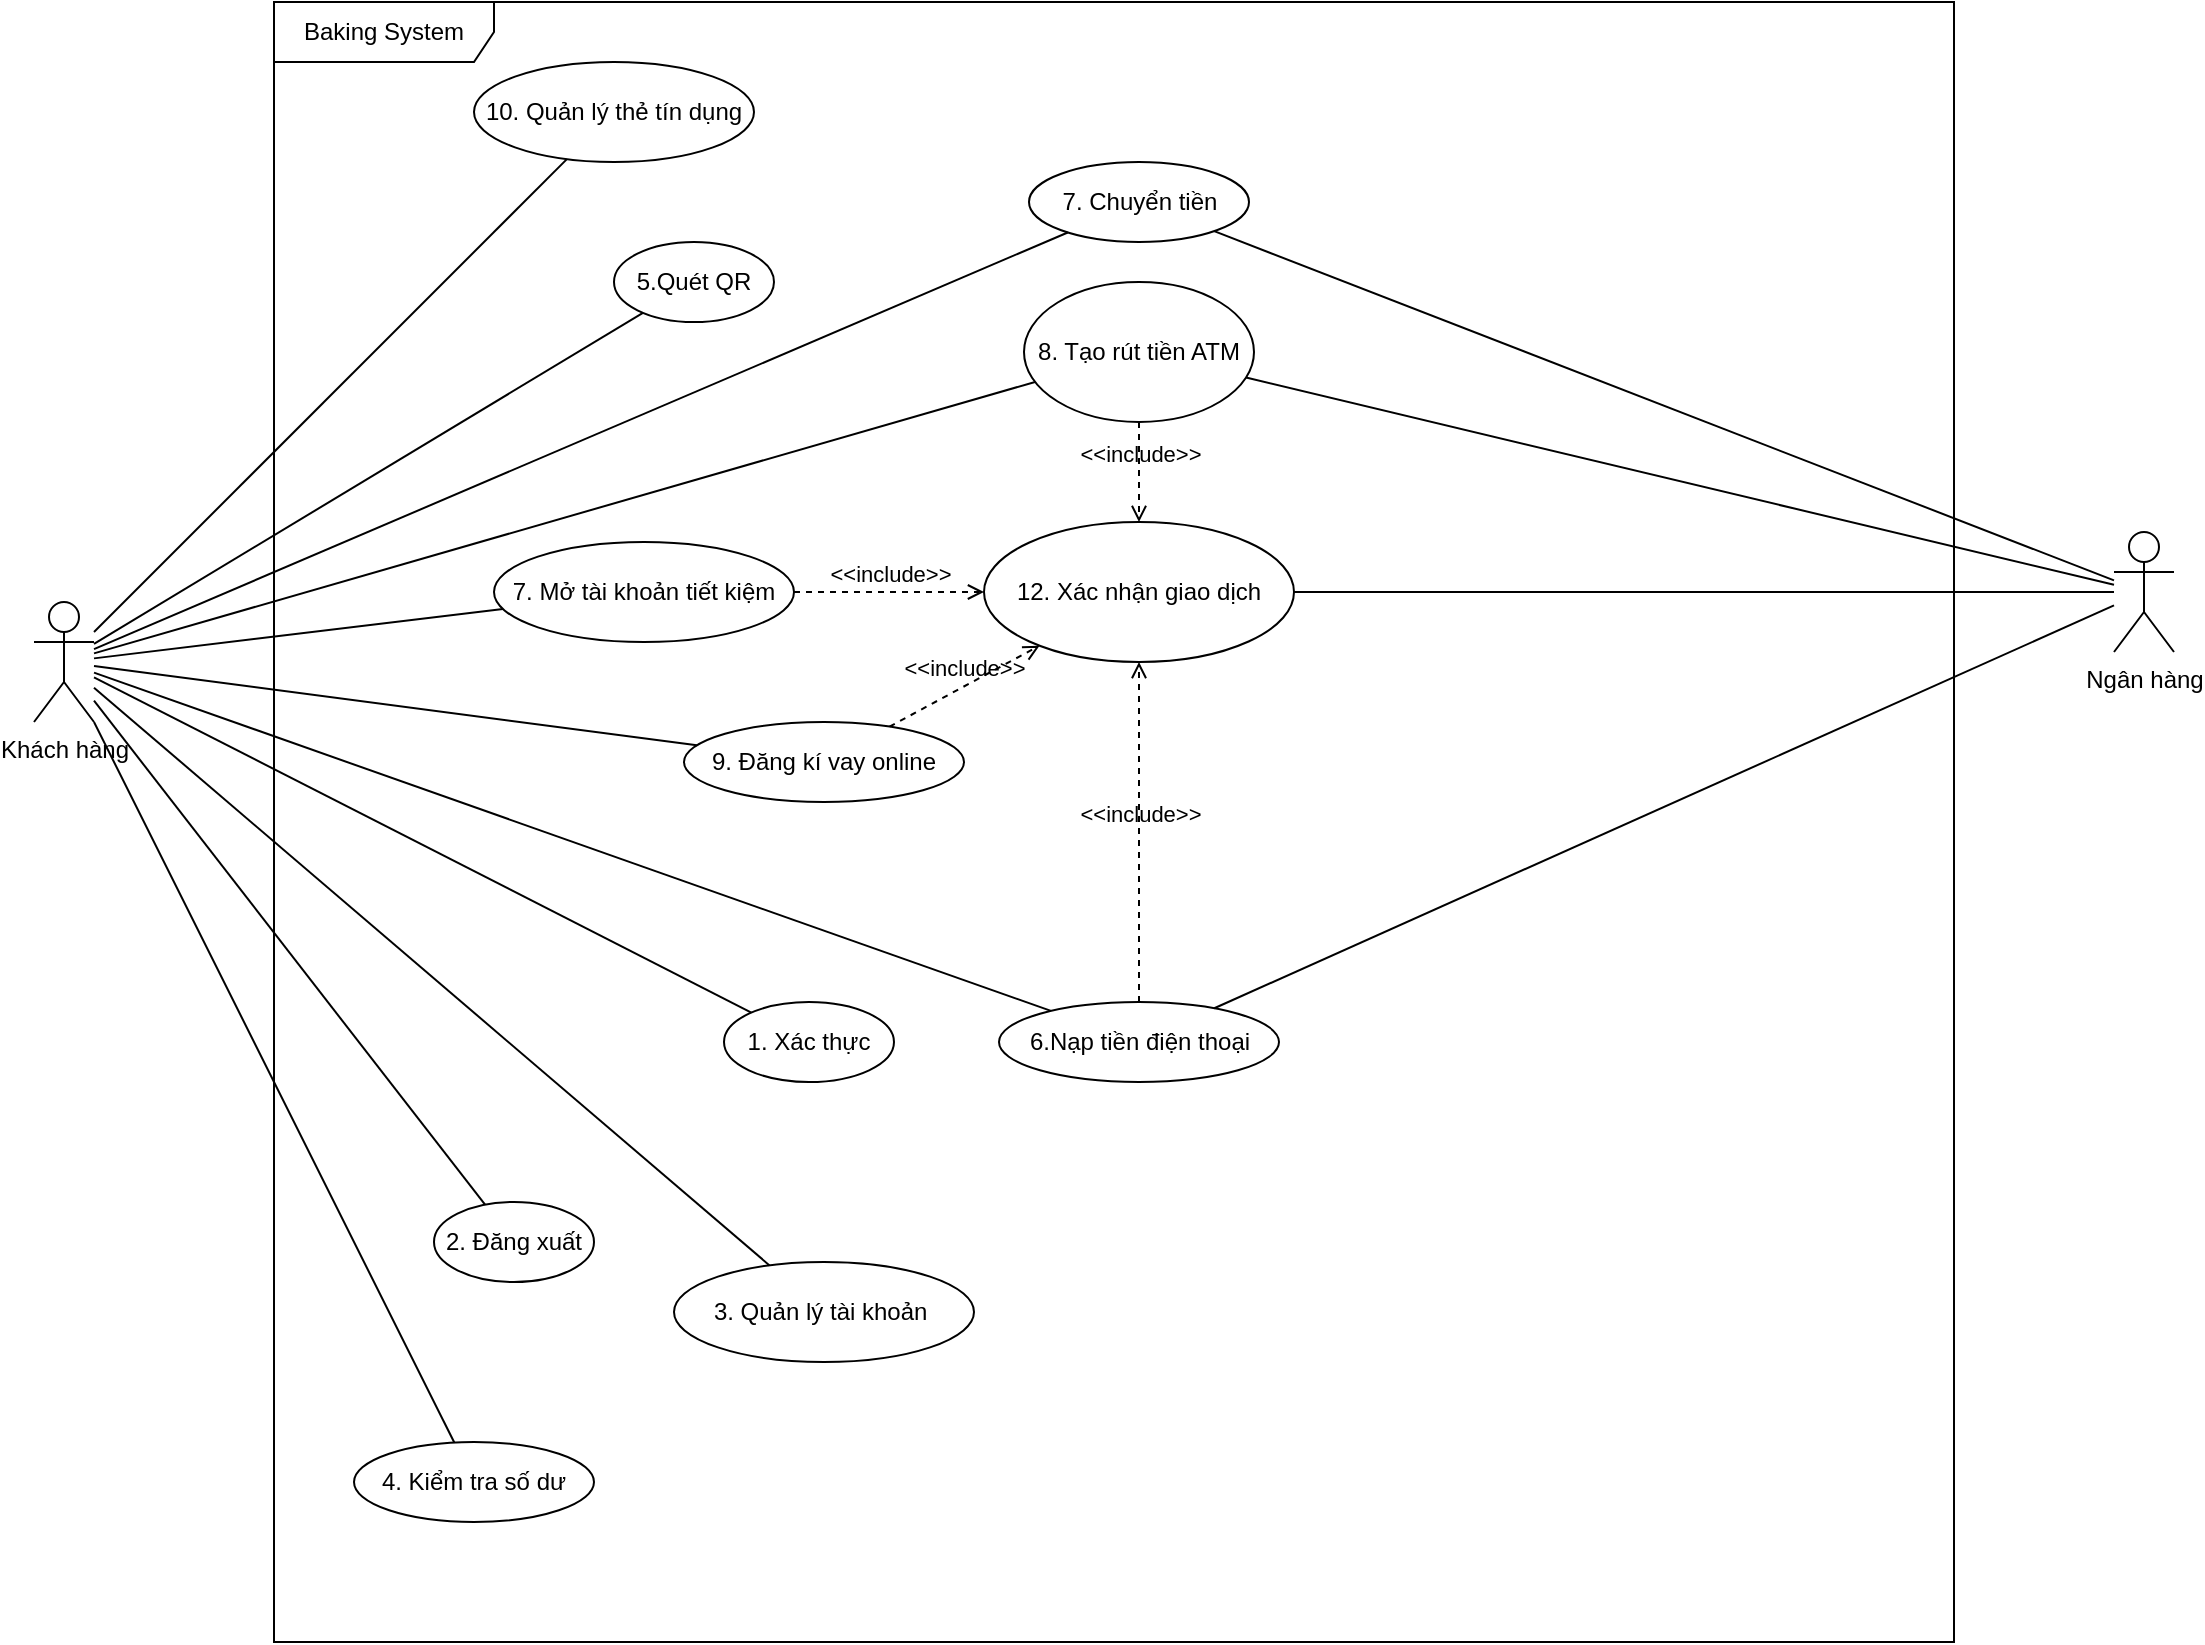 <mxfile version="26.0.16">
  <diagram name="Page-1" id="_poZbObsLEnLOh7pFezw">
    <mxGraphModel dx="1312" dy="2057" grid="1" gridSize="10" guides="1" tooltips="1" connect="1" arrows="1" fold="1" page="1" pageScale="1" pageWidth="850" pageHeight="1100" math="0" shadow="0">
      <root>
        <mxCell id="0" />
        <mxCell id="1" parent="0" />
        <mxCell id="_Nw6DjDftG40vSoAcGvt-46" style="rounded=0;orthogonalLoop=1;jettySize=auto;html=1;endArrow=none;endFill=0;" parent="1" source="_Nw6DjDftG40vSoAcGvt-1" target="_Nw6DjDftG40vSoAcGvt-6" edge="1">
          <mxGeometry relative="1" as="geometry" />
        </mxCell>
        <mxCell id="_Nw6DjDftG40vSoAcGvt-1" value="Khách hàng" style="shape=umlActor;verticalLabelPosition=bottom;verticalAlign=top;html=1;" parent="1" vertex="1">
          <mxGeometry x="520" y="-180" width="30" height="60" as="geometry" />
        </mxCell>
        <mxCell id="_Nw6DjDftG40vSoAcGvt-3" value="Ngân hàng&lt;div&gt;&lt;br&gt;&lt;/div&gt;" style="shape=umlActor;verticalLabelPosition=bottom;verticalAlign=top;html=1;" parent="1" vertex="1">
          <mxGeometry x="1560" y="-215" width="30" height="60" as="geometry" />
        </mxCell>
        <mxCell id="_Nw6DjDftG40vSoAcGvt-6" value="1. Xác thực" style="ellipse;whiteSpace=wrap;html=1;" parent="1" vertex="1">
          <mxGeometry x="865" y="20" width="85" height="40" as="geometry" />
        </mxCell>
        <mxCell id="_Nw6DjDftG40vSoAcGvt-7" value="2. Đăng xuất" style="ellipse;whiteSpace=wrap;html=1;" parent="1" vertex="1">
          <mxGeometry x="720" y="120" width="80" height="40" as="geometry" />
        </mxCell>
        <mxCell id="_Nw6DjDftG40vSoAcGvt-12" value="4. Kiểm tra số dư" style="ellipse;whiteSpace=wrap;html=1;" parent="1" vertex="1">
          <mxGeometry x="680" y="240" width="120" height="40" as="geometry" />
        </mxCell>
        <mxCell id="_Nw6DjDftG40vSoAcGvt-13" value="5.Quét QR" style="ellipse;whiteSpace=wrap;html=1;" parent="1" vertex="1">
          <mxGeometry x="810" y="-360" width="80" height="40" as="geometry" />
        </mxCell>
        <mxCell id="_Nw6DjDftG40vSoAcGvt-14" value="6.Nạp tiền điện thoại" style="ellipse;whiteSpace=wrap;html=1;" parent="1" vertex="1">
          <mxGeometry x="1002.5" y="20" width="140" height="40" as="geometry" />
        </mxCell>
        <mxCell id="_Nw6DjDftG40vSoAcGvt-15" value="7. Mở tài khoản tiết kiệm" style="ellipse;whiteSpace=wrap;html=1;" parent="1" vertex="1">
          <mxGeometry x="750" y="-210" width="150" height="50" as="geometry" />
        </mxCell>
        <mxCell id="_Nw6DjDftG40vSoAcGvt-16" value="8. Tạo rút tiền ATM" style="ellipse;whiteSpace=wrap;html=1;" parent="1" vertex="1">
          <mxGeometry x="1015" y="-340" width="115" height="70" as="geometry" />
        </mxCell>
        <mxCell id="_Nw6DjDftG40vSoAcGvt-19" value="9. Đăng kí vay online" style="ellipse;whiteSpace=wrap;html=1;" parent="1" vertex="1">
          <mxGeometry x="845" y="-120" width="140" height="40" as="geometry" />
        </mxCell>
        <mxCell id="_Nw6DjDftG40vSoAcGvt-20" value="10. Quản lý thẻ tín dụng" style="ellipse;whiteSpace=wrap;html=1;" parent="1" vertex="1">
          <mxGeometry x="740" y="-450" width="140" height="50" as="geometry" />
        </mxCell>
        <mxCell id="_Nw6DjDftG40vSoAcGvt-28" value="3. Quản lý tài khoản&amp;nbsp;" style="ellipse;whiteSpace=wrap;html=1;" parent="1" vertex="1">
          <mxGeometry x="840" y="150" width="150" height="50" as="geometry" />
        </mxCell>
        <mxCell id="_Nw6DjDftG40vSoAcGvt-31" value="Baking System" style="shape=umlFrame;whiteSpace=wrap;html=1;pointerEvents=0;width=110;height=30;" parent="1" vertex="1">
          <mxGeometry x="640" y="-480" width="840" height="820" as="geometry" />
        </mxCell>
        <mxCell id="_Nw6DjDftG40vSoAcGvt-48" style="rounded=0;orthogonalLoop=1;jettySize=auto;html=1;endArrow=none;endFill=0;" parent="1" source="_Nw6DjDftG40vSoAcGvt-1" target="_Nw6DjDftG40vSoAcGvt-13" edge="1">
          <mxGeometry relative="1" as="geometry">
            <mxPoint x="560" y="-245" as="sourcePoint" />
            <mxPoint x="684" y="-289" as="targetPoint" />
          </mxGeometry>
        </mxCell>
        <mxCell id="_Nw6DjDftG40vSoAcGvt-49" style="rounded=0;orthogonalLoop=1;jettySize=auto;html=1;endArrow=none;endFill=0;" parent="1" source="_Nw6DjDftG40vSoAcGvt-1" target="_Nw6DjDftG40vSoAcGvt-14" edge="1">
          <mxGeometry relative="1" as="geometry">
            <mxPoint x="560" y="-238" as="sourcePoint" />
            <mxPoint x="806" y="-205" as="targetPoint" />
          </mxGeometry>
        </mxCell>
        <mxCell id="_Nw6DjDftG40vSoAcGvt-50" style="rounded=0;orthogonalLoop=1;jettySize=auto;html=1;endArrow=none;endFill=0;" parent="1" source="_Nw6DjDftG40vSoAcGvt-1" target="_Nw6DjDftG40vSoAcGvt-7" edge="1">
          <mxGeometry relative="1" as="geometry">
            <mxPoint x="560" y="-236" as="sourcePoint" />
            <mxPoint x="854" y="-153" as="targetPoint" />
          </mxGeometry>
        </mxCell>
        <mxCell id="_Nw6DjDftG40vSoAcGvt-51" style="rounded=0;orthogonalLoop=1;jettySize=auto;html=1;endArrow=none;endFill=0;" parent="1" source="_Nw6DjDftG40vSoAcGvt-1" target="_Nw6DjDftG40vSoAcGvt-20" edge="1">
          <mxGeometry relative="1" as="geometry">
            <mxPoint x="560" y="-221" as="sourcePoint" />
            <mxPoint x="715" y="-29" as="targetPoint" />
          </mxGeometry>
        </mxCell>
        <mxCell id="_Nw6DjDftG40vSoAcGvt-52" style="rounded=0;orthogonalLoop=1;jettySize=auto;html=1;endArrow=none;endFill=0;" parent="1" source="_Nw6DjDftG40vSoAcGvt-1" target="_Nw6DjDftG40vSoAcGvt-15" edge="1">
          <mxGeometry relative="1" as="geometry">
            <mxPoint x="560" y="-231" as="sourcePoint" />
            <mxPoint x="825" y="-72" as="targetPoint" />
          </mxGeometry>
        </mxCell>
        <mxCell id="_Nw6DjDftG40vSoAcGvt-54" style="rounded=0;orthogonalLoop=1;jettySize=auto;html=1;endArrow=none;endFill=0;" parent="1" source="_Nw6DjDftG40vSoAcGvt-1" target="_Nw6DjDftG40vSoAcGvt-12" edge="1">
          <mxGeometry relative="1" as="geometry">
            <mxPoint x="560" y="-241" as="sourcePoint" />
            <mxPoint x="940" y="-258" as="targetPoint" />
          </mxGeometry>
        </mxCell>
        <mxCell id="_Nw6DjDftG40vSoAcGvt-55" style="rounded=0;orthogonalLoop=1;jettySize=auto;html=1;endArrow=none;endFill=0;" parent="1" source="_Nw6DjDftG40vSoAcGvt-1" target="_Nw6DjDftG40vSoAcGvt-28" edge="1">
          <mxGeometry relative="1" as="geometry">
            <mxPoint x="560" y="-230" as="sourcePoint" />
            <mxPoint x="808" y="-66" as="targetPoint" />
          </mxGeometry>
        </mxCell>
        <mxCell id="_Nw6DjDftG40vSoAcGvt-59" style="rounded=0;orthogonalLoop=1;jettySize=auto;html=1;endArrow=none;endFill=0;" parent="1" source="_Nw6DjDftG40vSoAcGvt-1" target="_Nw6DjDftG40vSoAcGvt-19" edge="1">
          <mxGeometry relative="1" as="geometry">
            <mxPoint x="560" y="-221" as="sourcePoint" />
            <mxPoint x="715" y="-29" as="targetPoint" />
          </mxGeometry>
        </mxCell>
        <mxCell id="_Nw6DjDftG40vSoAcGvt-60" style="rounded=0;orthogonalLoop=1;jettySize=auto;html=1;endArrow=none;endFill=0;" parent="1" source="_Nw6DjDftG40vSoAcGvt-1" target="_Nw6DjDftG40vSoAcGvt-16" edge="1">
          <mxGeometry relative="1" as="geometry">
            <mxPoint x="560" y="-239" as="sourcePoint" />
            <mxPoint x="790" y="-231" as="targetPoint" />
          </mxGeometry>
        </mxCell>
        <mxCell id="YAgFSowwPV8T4sW8ivk9-34" style="rounded=0;orthogonalLoop=1;jettySize=auto;html=1;endArrow=none;endFill=0;" parent="1" source="_Nw6DjDftG40vSoAcGvt-3" target="_Nw6DjDftG40vSoAcGvt-16" edge="1">
          <mxGeometry relative="1" as="geometry">
            <mxPoint x="1570" y="-272" as="sourcePoint" />
            <mxPoint x="1390" y="-320" as="targetPoint" />
          </mxGeometry>
        </mxCell>
        <mxCell id="YAgFSowwPV8T4sW8ivk9-36" value="7. Chuyển tiền" style="ellipse;whiteSpace=wrap;html=1;" parent="1" vertex="1">
          <mxGeometry x="1017.5" y="-400" width="110" height="40" as="geometry" />
        </mxCell>
        <mxCell id="YAgFSowwPV8T4sW8ivk9-46" value="12. Xác nhận giao dịch" style="ellipse;whiteSpace=wrap;html=1;" parent="1" vertex="1">
          <mxGeometry x="995" y="-220" width="155" height="70" as="geometry" />
        </mxCell>
        <mxCell id="YAgFSowwPV8T4sW8ivk9-54" style="rounded=0;orthogonalLoop=1;jettySize=auto;html=1;endArrow=none;endFill=0;" parent="1" source="_Nw6DjDftG40vSoAcGvt-3" target="YAgFSowwPV8T4sW8ivk9-46" edge="1">
          <mxGeometry relative="1" as="geometry">
            <mxPoint x="1580" y="-258" as="sourcePoint" />
            <mxPoint x="1359" y="22" as="targetPoint" />
          </mxGeometry>
        </mxCell>
        <mxCell id="YAgFSowwPV8T4sW8ivk9-60" value="&amp;lt;&amp;lt;include&amp;gt;&amp;gt;" style="html=1;verticalAlign=bottom;labelBackgroundColor=none;endArrow=open;endFill=0;dashed=1;rounded=0;" parent="1" source="_Nw6DjDftG40vSoAcGvt-19" target="YAgFSowwPV8T4sW8ivk9-46" edge="1">
          <mxGeometry width="160" relative="1" as="geometry">
            <mxPoint x="1173" y="56" as="sourcePoint" />
            <mxPoint x="1289" y="24" as="targetPoint" />
          </mxGeometry>
        </mxCell>
        <mxCell id="YAgFSowwPV8T4sW8ivk9-62" value="&amp;lt;&amp;lt;include&amp;gt;&amp;gt;" style="html=1;verticalAlign=bottom;labelBackgroundColor=none;endArrow=open;endFill=0;dashed=1;rounded=0;" parent="1" source="_Nw6DjDftG40vSoAcGvt-16" target="YAgFSowwPV8T4sW8ivk9-46" edge="1">
          <mxGeometry width="160" relative="1" as="geometry">
            <mxPoint x="948" y="63" as="sourcePoint" />
            <mxPoint x="1043" y="76" as="targetPoint" />
          </mxGeometry>
        </mxCell>
        <mxCell id="YAgFSowwPV8T4sW8ivk9-63" value="&amp;lt;&amp;lt;include&amp;gt;&amp;gt;" style="html=1;verticalAlign=bottom;labelBackgroundColor=none;endArrow=open;endFill=0;dashed=1;rounded=0;" parent="1" source="_Nw6DjDftG40vSoAcGvt-14" target="YAgFSowwPV8T4sW8ivk9-46" edge="1">
          <mxGeometry width="160" relative="1" as="geometry">
            <mxPoint x="1058" y="-165" as="sourcePoint" />
            <mxPoint x="1060" y="10" as="targetPoint" />
          </mxGeometry>
        </mxCell>
        <mxCell id="YAgFSowwPV8T4sW8ivk9-64" value="&amp;lt;&amp;lt;include&amp;gt;&amp;gt;" style="html=1;verticalAlign=bottom;labelBackgroundColor=none;endArrow=open;endFill=0;dashed=1;rounded=0;" parent="1" source="_Nw6DjDftG40vSoAcGvt-15" target="YAgFSowwPV8T4sW8ivk9-46" edge="1">
          <mxGeometry width="160" relative="1" as="geometry">
            <mxPoint x="1058" y="-165" as="sourcePoint" />
            <mxPoint x="1060" y="10" as="targetPoint" />
          </mxGeometry>
        </mxCell>
        <mxCell id="6pNaINNih5-Dol6mfXdN-15" style="rounded=0;orthogonalLoop=1;jettySize=auto;html=1;endArrow=none;endFill=0;" parent="1" source="_Nw6DjDftG40vSoAcGvt-3" target="YAgFSowwPV8T4sW8ivk9-36" edge="1">
          <mxGeometry relative="1" as="geometry">
            <mxPoint x="1570" y="-218" as="sourcePoint" />
            <mxPoint x="1335" y="-348" as="targetPoint" />
          </mxGeometry>
        </mxCell>
        <mxCell id="6pNaINNih5-Dol6mfXdN-16" style="rounded=0;orthogonalLoop=1;jettySize=auto;html=1;endArrow=none;endFill=0;" parent="1" source="_Nw6DjDftG40vSoAcGvt-1" target="YAgFSowwPV8T4sW8ivk9-36" edge="1">
          <mxGeometry relative="1" as="geometry">
            <mxPoint x="560" y="-239" as="sourcePoint" />
            <mxPoint x="751" y="-223" as="targetPoint" />
          </mxGeometry>
        </mxCell>
        <mxCell id="6pNaINNih5-Dol6mfXdN-17" style="rounded=0;orthogonalLoop=1;jettySize=auto;html=1;endArrow=none;endFill=0;" parent="1" source="_Nw6DjDftG40vSoAcGvt-3" target="_Nw6DjDftG40vSoAcGvt-14" edge="1">
          <mxGeometry relative="1" as="geometry">
            <mxPoint x="1570" y="-198" as="sourcePoint" />
            <mxPoint x="1399" y="-56" as="targetPoint" />
          </mxGeometry>
        </mxCell>
      </root>
    </mxGraphModel>
  </diagram>
</mxfile>
